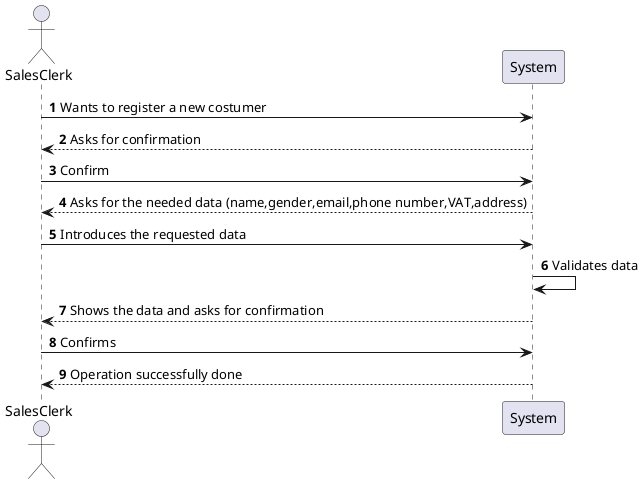 @startuml
'https://plantuml.com/sequence-diagram

autonumber

actor SalesClerk

SalesClerk -> System: Wants to register a new costumer
System --> SalesClerk: Asks for confirmation

SalesClerk -> System: Confirm
System --> SalesClerk: Asks for the needed data (name,gender,email,phone number,VAT,address)

SalesClerk -> System : Introduces the requested data

System -> System : Validates data
System --> SalesClerk : Shows the data and asks for confirmation

SalesClerk -> System : Confirms
System --> SalesClerk : Operation successfully done

@enduml